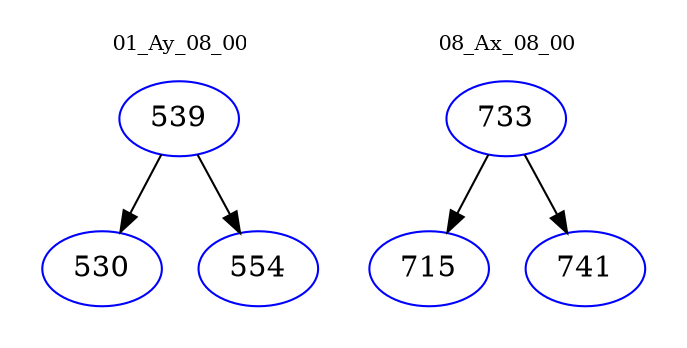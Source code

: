 digraph{
subgraph cluster_0 {
color = white
label = "01_Ay_08_00";
fontsize=10;
T0_539 [label="539", color="blue"]
T0_539 -> T0_530 [color="black"]
T0_530 [label="530", color="blue"]
T0_539 -> T0_554 [color="black"]
T0_554 [label="554", color="blue"]
}
subgraph cluster_1 {
color = white
label = "08_Ax_08_00";
fontsize=10;
T1_733 [label="733", color="blue"]
T1_733 -> T1_715 [color="black"]
T1_715 [label="715", color="blue"]
T1_733 -> T1_741 [color="black"]
T1_741 [label="741", color="blue"]
}
}
